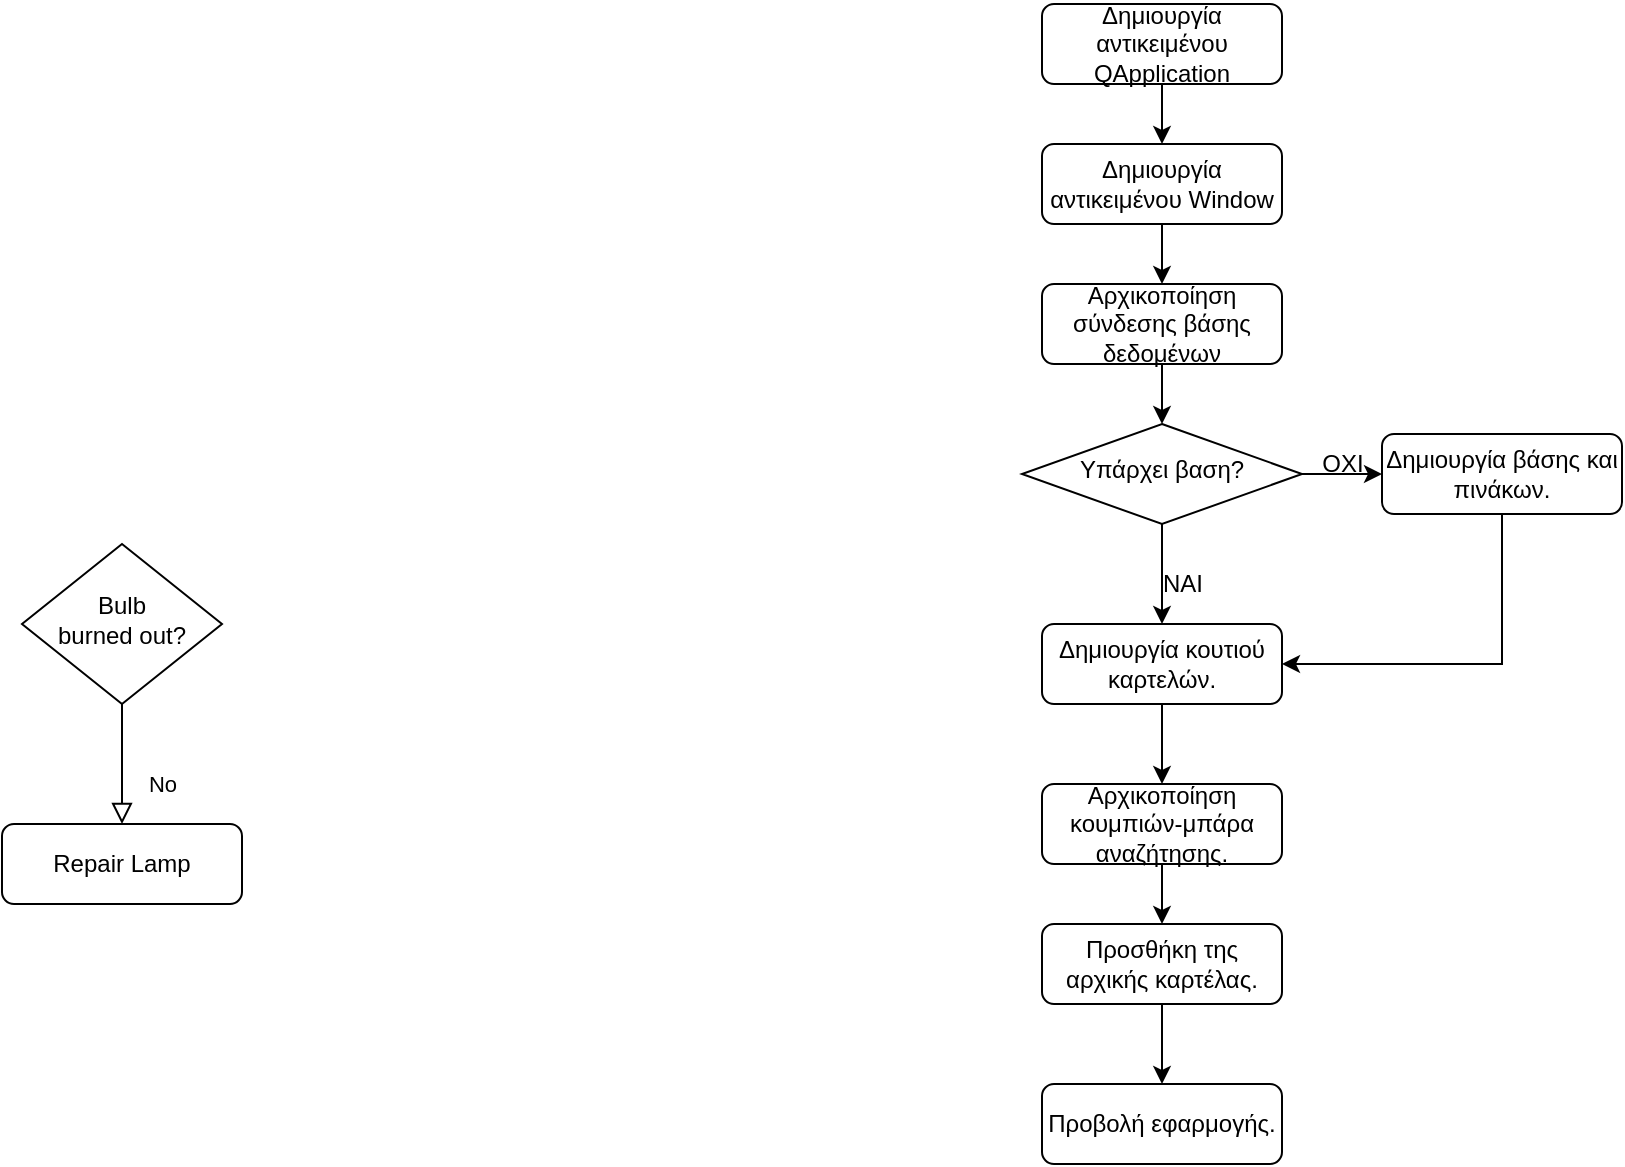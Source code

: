 <mxfile version="18.0.4" type="device"><diagram id="C5RBs43oDa-KdzZeNtuy" name="Page-1"><mxGraphModel dx="1422" dy="794" grid="1" gridSize="10" guides="1" tooltips="1" connect="1" arrows="1" fold="1" page="1" pageScale="1" pageWidth="2339" pageHeight="3300" math="0" shadow="0"><root><mxCell id="WIyWlLk6GJQsqaUBKTNV-0"/><mxCell id="WIyWlLk6GJQsqaUBKTNV-1" parent="WIyWlLk6GJQsqaUBKTNV-0"/><mxCell id="Ur0jWyWvdILSUyH7ZE7K-0" style="edgeStyle=orthogonalEdgeStyle;rounded=0;orthogonalLoop=1;jettySize=auto;html=1;" edge="1" parent="WIyWlLk6GJQsqaUBKTNV-1" source="WIyWlLk6GJQsqaUBKTNV-3" target="WIyWlLk6GJQsqaUBKTNV-7"><mxGeometry relative="1" as="geometry"/></mxCell><mxCell id="WIyWlLk6GJQsqaUBKTNV-3" value="Δημιουργία αντικειμένου QApplication" style="rounded=1;whiteSpace=wrap;html=1;fontSize=12;glass=0;strokeWidth=1;shadow=0;" parent="WIyWlLk6GJQsqaUBKTNV-1" vertex="1"><mxGeometry x="680" y="20" width="120" height="40" as="geometry"/></mxCell><mxCell id="Ur0jWyWvdILSUyH7ZE7K-6" style="edgeStyle=orthogonalEdgeStyle;rounded=0;orthogonalLoop=1;jettySize=auto;html=1;entryX=0;entryY=0.5;entryDx=0;entryDy=0;" edge="1" parent="WIyWlLk6GJQsqaUBKTNV-1" source="WIyWlLk6GJQsqaUBKTNV-6" target="Ur0jWyWvdILSUyH7ZE7K-5"><mxGeometry relative="1" as="geometry"/></mxCell><mxCell id="Ur0jWyWvdILSUyH7ZE7K-10" style="edgeStyle=orthogonalEdgeStyle;rounded=0;orthogonalLoop=1;jettySize=auto;html=1;" edge="1" parent="WIyWlLk6GJQsqaUBKTNV-1" source="WIyWlLk6GJQsqaUBKTNV-6" target="Ur0jWyWvdILSUyH7ZE7K-8"><mxGeometry relative="1" as="geometry"/></mxCell><mxCell id="WIyWlLk6GJQsqaUBKTNV-6" value="Υπάρχει βαση?" style="rhombus;whiteSpace=wrap;html=1;shadow=0;fontFamily=Helvetica;fontSize=12;align=center;strokeWidth=1;spacing=6;spacingTop=-4;" parent="WIyWlLk6GJQsqaUBKTNV-1" vertex="1"><mxGeometry x="670" y="230" width="140" height="50" as="geometry"/></mxCell><mxCell id="Ur0jWyWvdILSUyH7ZE7K-3" style="edgeStyle=orthogonalEdgeStyle;rounded=0;orthogonalLoop=1;jettySize=auto;html=1;" edge="1" parent="WIyWlLk6GJQsqaUBKTNV-1" source="WIyWlLk6GJQsqaUBKTNV-7" target="Ur0jWyWvdILSUyH7ZE7K-2"><mxGeometry relative="1" as="geometry"/></mxCell><mxCell id="WIyWlLk6GJQsqaUBKTNV-7" value="Δημιουργία αντικειμένου Window" style="rounded=1;whiteSpace=wrap;html=1;fontSize=12;glass=0;strokeWidth=1;shadow=0;" parent="WIyWlLk6GJQsqaUBKTNV-1" vertex="1"><mxGeometry x="680" y="90" width="120" height="40" as="geometry"/></mxCell><mxCell id="WIyWlLk6GJQsqaUBKTNV-8" value="No" style="rounded=0;html=1;jettySize=auto;orthogonalLoop=1;fontSize=11;endArrow=block;endFill=0;endSize=8;strokeWidth=1;shadow=0;labelBackgroundColor=none;edgeStyle=orthogonalEdgeStyle;" parent="WIyWlLk6GJQsqaUBKTNV-1" source="WIyWlLk6GJQsqaUBKTNV-10" target="WIyWlLk6GJQsqaUBKTNV-11" edge="1"><mxGeometry x="0.333" y="20" relative="1" as="geometry"><mxPoint as="offset"/></mxGeometry></mxCell><mxCell id="WIyWlLk6GJQsqaUBKTNV-10" value="Bulb&lt;br&gt;burned out?" style="rhombus;whiteSpace=wrap;html=1;shadow=0;fontFamily=Helvetica;fontSize=12;align=center;strokeWidth=1;spacing=6;spacingTop=-4;" parent="WIyWlLk6GJQsqaUBKTNV-1" vertex="1"><mxGeometry x="170" y="290" width="100" height="80" as="geometry"/></mxCell><mxCell id="WIyWlLk6GJQsqaUBKTNV-11" value="Repair Lamp" style="rounded=1;whiteSpace=wrap;html=1;fontSize=12;glass=0;strokeWidth=1;shadow=0;" parent="WIyWlLk6GJQsqaUBKTNV-1" vertex="1"><mxGeometry x="160" y="430" width="120" height="40" as="geometry"/></mxCell><mxCell id="Ur0jWyWvdILSUyH7ZE7K-14" style="edgeStyle=orthogonalEdgeStyle;rounded=0;orthogonalLoop=1;jettySize=auto;html=1;" edge="1" parent="WIyWlLk6GJQsqaUBKTNV-1" source="WIyWlLk6GJQsqaUBKTNV-12" target="Ur0jWyWvdILSUyH7ZE7K-13"><mxGeometry relative="1" as="geometry"/></mxCell><mxCell id="WIyWlLk6GJQsqaUBKTNV-12" value="Αρχικοποίηση κουμπιών-μπάρα αναζήτησης." style="rounded=1;whiteSpace=wrap;html=1;fontSize=12;glass=0;strokeWidth=1;shadow=0;" parent="WIyWlLk6GJQsqaUBKTNV-1" vertex="1"><mxGeometry x="680" y="410" width="120" height="40" as="geometry"/></mxCell><mxCell id="Ur0jWyWvdILSUyH7ZE7K-4" style="edgeStyle=orthogonalEdgeStyle;rounded=0;orthogonalLoop=1;jettySize=auto;html=1;" edge="1" parent="WIyWlLk6GJQsqaUBKTNV-1" source="Ur0jWyWvdILSUyH7ZE7K-2" target="WIyWlLk6GJQsqaUBKTNV-6"><mxGeometry relative="1" as="geometry"/></mxCell><mxCell id="Ur0jWyWvdILSUyH7ZE7K-2" value="Αρχικοποίηση σύνδεσης βάσης δεδομένων" style="rounded=1;whiteSpace=wrap;html=1;fontSize=12;glass=0;strokeWidth=1;shadow=0;" vertex="1" parent="WIyWlLk6GJQsqaUBKTNV-1"><mxGeometry x="680" y="160" width="120" height="40" as="geometry"/></mxCell><mxCell id="Ur0jWyWvdILSUyH7ZE7K-9" style="edgeStyle=orthogonalEdgeStyle;rounded=0;orthogonalLoop=1;jettySize=auto;html=1;entryX=1;entryY=0.5;entryDx=0;entryDy=0;" edge="1" parent="WIyWlLk6GJQsqaUBKTNV-1" source="Ur0jWyWvdILSUyH7ZE7K-5" target="Ur0jWyWvdILSUyH7ZE7K-8"><mxGeometry relative="1" as="geometry"><mxPoint x="910" y="360" as="targetPoint"/><Array as="points"><mxPoint x="910" y="350"/></Array></mxGeometry></mxCell><mxCell id="Ur0jWyWvdILSUyH7ZE7K-5" value="Δημιουργία βάσης και πινάκων." style="rounded=1;whiteSpace=wrap;html=1;fontSize=12;glass=0;strokeWidth=1;shadow=0;" vertex="1" parent="WIyWlLk6GJQsqaUBKTNV-1"><mxGeometry x="850" y="235" width="120" height="40" as="geometry"/></mxCell><mxCell id="Ur0jWyWvdILSUyH7ZE7K-7" value="ΟΧΙ" style="text;html=1;align=center;verticalAlign=middle;resizable=0;points=[];autosize=1;strokeColor=none;fillColor=none;" vertex="1" parent="WIyWlLk6GJQsqaUBKTNV-1"><mxGeometry x="810" y="240" width="40" height="20" as="geometry"/></mxCell><mxCell id="Ur0jWyWvdILSUyH7ZE7K-12" style="edgeStyle=orthogonalEdgeStyle;rounded=0;orthogonalLoop=1;jettySize=auto;html=1;entryX=0.5;entryY=0;entryDx=0;entryDy=0;" edge="1" parent="WIyWlLk6GJQsqaUBKTNV-1" source="Ur0jWyWvdILSUyH7ZE7K-8" target="WIyWlLk6GJQsqaUBKTNV-12"><mxGeometry relative="1" as="geometry"/></mxCell><mxCell id="Ur0jWyWvdILSUyH7ZE7K-8" value="Δημιουργία κουτιού καρτελών." style="rounded=1;whiteSpace=wrap;html=1;fontSize=12;glass=0;strokeWidth=1;shadow=0;" vertex="1" parent="WIyWlLk6GJQsqaUBKTNV-1"><mxGeometry x="680" y="330" width="120" height="40" as="geometry"/></mxCell><mxCell id="Ur0jWyWvdILSUyH7ZE7K-11" value="ΝΑΙ" style="text;html=1;align=center;verticalAlign=middle;resizable=0;points=[];autosize=1;strokeColor=none;fillColor=none;" vertex="1" parent="WIyWlLk6GJQsqaUBKTNV-1"><mxGeometry x="730" y="300" width="40" height="20" as="geometry"/></mxCell><mxCell id="Ur0jWyWvdILSUyH7ZE7K-20" style="edgeStyle=orthogonalEdgeStyle;rounded=0;orthogonalLoop=1;jettySize=auto;html=1;" edge="1" parent="WIyWlLk6GJQsqaUBKTNV-1" source="Ur0jWyWvdILSUyH7ZE7K-13" target="Ur0jWyWvdILSUyH7ZE7K-19"><mxGeometry relative="1" as="geometry"/></mxCell><mxCell id="Ur0jWyWvdILSUyH7ZE7K-13" value="Προσθήκη της αρχικής καρτέλας.&lt;span style=&quot;color: rgba(0, 0, 0, 0); font-family: monospace; font-size: 0px; text-align: start;&quot;&gt;%3CmxGraphModel%3E%3Croot%3E%3CmxCell%20id%3D%220%22%2F%3E%3CmxCell%20id%3D%221%22%20parent%3D%220%22%2F%3E%3CmxCell%20id%3D%222%22%20value%3D%22%CE%94%CE%B7%CE%BC%CE%B9%CE%BF%CF%85%CF%81%CE%B3%CE%AF%CE%B1%20%CE%BA%CE%BF%CF%85%CF%84%CE%B9%CE%BF%CF%8D%20%CE%BA%CE%B1%CF%81%CF%84%CE%B5%CE%BB%CF%8E%CE%BD.%22%20style%3D%22rounded%3D1%3BwhiteSpace%3Dwrap%3Bhtml%3D1%3BfontSize%3D12%3Bglass%3D0%3BstrokeWidth%3D1%3Bshadow%3D0%3B%22%20vertex%3D%221%22%20parent%3D%221%22%3E%3CmxGeometry%20x%3D%22680%22%20y%3D%22330%22%20width%3D%22120%22%20height%3D%2240%22%20as%3D%22geometry%22%2F%3E%3C%2FmxCell%3E%3C%2Froot%3E%3C%2FmxGraphModel%3E&lt;/span&gt;" style="rounded=1;whiteSpace=wrap;html=1;fontSize=12;glass=0;strokeWidth=1;shadow=0;" vertex="1" parent="WIyWlLk6GJQsqaUBKTNV-1"><mxGeometry x="680" y="480" width="120" height="40" as="geometry"/></mxCell><mxCell id="Ur0jWyWvdILSUyH7ZE7K-19" value="Προβολή εφαρμογής." style="rounded=1;whiteSpace=wrap;html=1;fontSize=12;glass=0;strokeWidth=1;shadow=0;" vertex="1" parent="WIyWlLk6GJQsqaUBKTNV-1"><mxGeometry x="680" y="560" width="120" height="40" as="geometry"/></mxCell></root></mxGraphModel></diagram></mxfile>